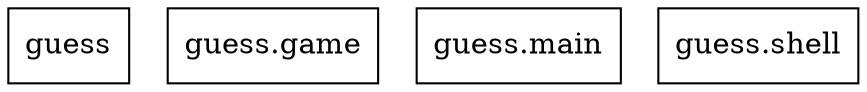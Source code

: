 digraph "packages" {
rankdir=BT
charset="utf-8"
"guess" [color="black", label="guess", shape="box", style="solid"];
"guess.game" [color="black", label="guess.game", shape="box", style="solid"];
"guess.main" [color="black", label="guess.main", shape="box", style="solid"];
"guess.shell" [color="black", label="guess.shell", shape="box", style="solid"];
}
